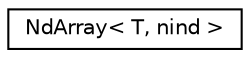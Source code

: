 digraph "Graphical Class Hierarchy"
{
  edge [fontname="Helvetica",fontsize="10",labelfontname="Helvetica",labelfontsize="10"];
  node [fontname="Helvetica",fontsize="10",shape=record];
  rankdir="LR";
  Node1 [label="NdArray\< T, nind \>",height=0.2,width=0.4,color="black", fillcolor="white", style="filled",URL="$classNdArray.html"];
}
